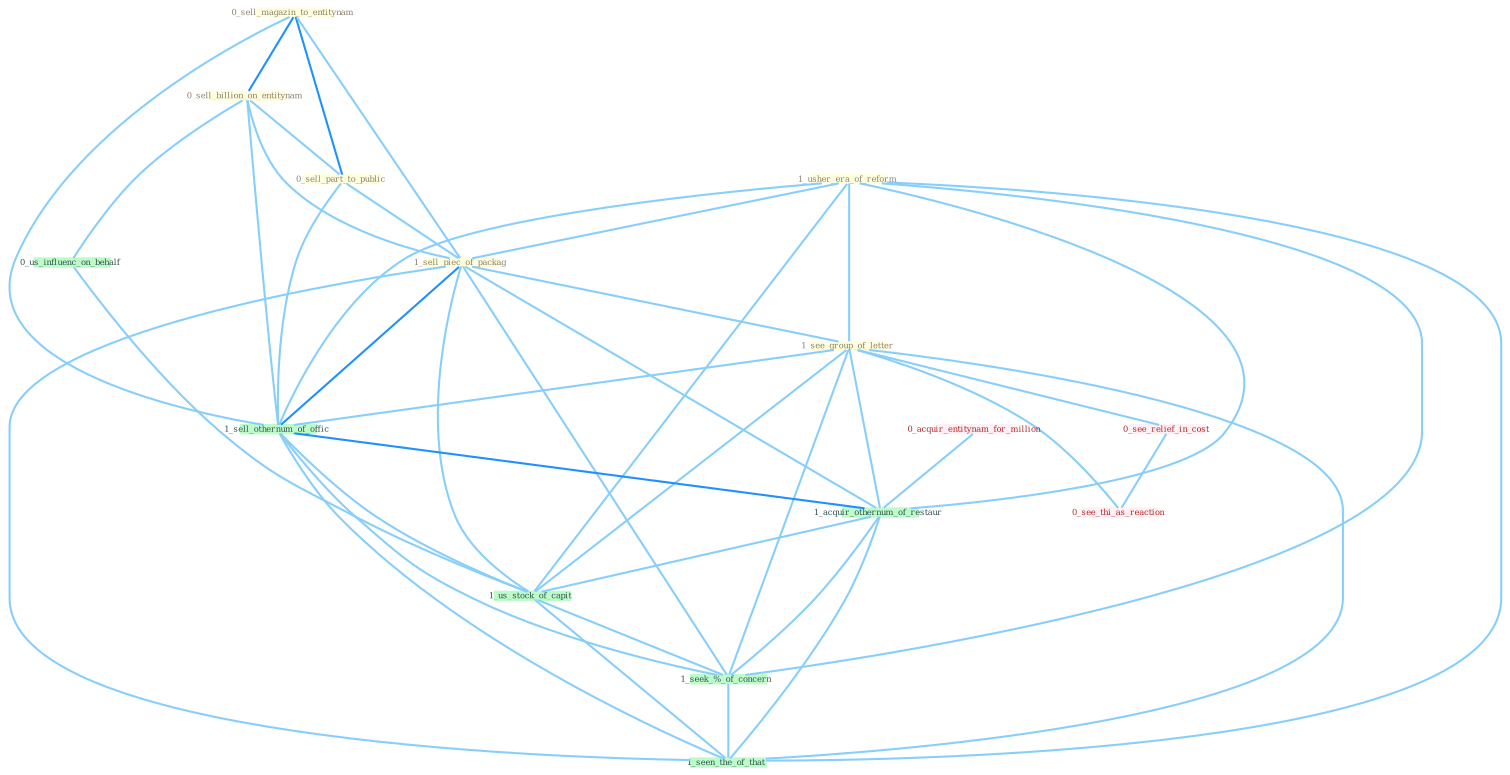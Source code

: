 Graph G{ 
    node
    [shape=polygon,style=filled,width=.5,height=.06,color="#BDFCC9",fixedsize=true,fontsize=4,
    fontcolor="#2f4f4f"];
    {node
    [color="#ffffe0", fontcolor="#8b7d6b"] "0_sell_magazin_to_entitynam " "0_sell_billion_on_entitynam " "1_usher_era_of_reform " "0_sell_part_to_public " "1_sell_piec_of_packag " "1_see_group_of_letter "}
{node [color="#fff0f5", fontcolor="#b22222"] "0_acquir_entitynam_for_million " "0_see_relief_in_cost " "0_see_thi_as_reaction "}
edge [color="#B0E2FF"];

	"0_sell_magazin_to_entitynam " -- "0_sell_billion_on_entitynam " [w="2", color="#1e90ff" , len=0.8];
	"0_sell_magazin_to_entitynam " -- "0_sell_part_to_public " [w="2", color="#1e90ff" , len=0.8];
	"0_sell_magazin_to_entitynam " -- "1_sell_piec_of_packag " [w="1", color="#87cefa" ];
	"0_sell_magazin_to_entitynam " -- "1_sell_othernum_of_offic " [w="1", color="#87cefa" ];
	"0_sell_billion_on_entitynam " -- "0_sell_part_to_public " [w="1", color="#87cefa" ];
	"0_sell_billion_on_entitynam " -- "1_sell_piec_of_packag " [w="1", color="#87cefa" ];
	"0_sell_billion_on_entitynam " -- "1_sell_othernum_of_offic " [w="1", color="#87cefa" ];
	"0_sell_billion_on_entitynam " -- "0_us_influenc_on_behalf " [w="1", color="#87cefa" ];
	"1_usher_era_of_reform " -- "1_sell_piec_of_packag " [w="1", color="#87cefa" ];
	"1_usher_era_of_reform " -- "1_see_group_of_letter " [w="1", color="#87cefa" ];
	"1_usher_era_of_reform " -- "1_sell_othernum_of_offic " [w="1", color="#87cefa" ];
	"1_usher_era_of_reform " -- "1_acquir_othernum_of_restaur " [w="1", color="#87cefa" ];
	"1_usher_era_of_reform " -- "1_us_stock_of_capit " [w="1", color="#87cefa" ];
	"1_usher_era_of_reform " -- "1_seek_%_of_concern " [w="1", color="#87cefa" ];
	"1_usher_era_of_reform " -- "1_seen_the_of_that " [w="1", color="#87cefa" ];
	"0_sell_part_to_public " -- "1_sell_piec_of_packag " [w="1", color="#87cefa" ];
	"0_sell_part_to_public " -- "1_sell_othernum_of_offic " [w="1", color="#87cefa" ];
	"1_sell_piec_of_packag " -- "1_see_group_of_letter " [w="1", color="#87cefa" ];
	"1_sell_piec_of_packag " -- "1_sell_othernum_of_offic " [w="2", color="#1e90ff" , len=0.8];
	"1_sell_piec_of_packag " -- "1_acquir_othernum_of_restaur " [w="1", color="#87cefa" ];
	"1_sell_piec_of_packag " -- "1_us_stock_of_capit " [w="1", color="#87cefa" ];
	"1_sell_piec_of_packag " -- "1_seek_%_of_concern " [w="1", color="#87cefa" ];
	"1_sell_piec_of_packag " -- "1_seen_the_of_that " [w="1", color="#87cefa" ];
	"1_see_group_of_letter " -- "1_sell_othernum_of_offic " [w="1", color="#87cefa" ];
	"1_see_group_of_letter " -- "0_see_relief_in_cost " [w="1", color="#87cefa" ];
	"1_see_group_of_letter " -- "0_see_thi_as_reaction " [w="1", color="#87cefa" ];
	"1_see_group_of_letter " -- "1_acquir_othernum_of_restaur " [w="1", color="#87cefa" ];
	"1_see_group_of_letter " -- "1_us_stock_of_capit " [w="1", color="#87cefa" ];
	"1_see_group_of_letter " -- "1_seek_%_of_concern " [w="1", color="#87cefa" ];
	"1_see_group_of_letter " -- "1_seen_the_of_that " [w="1", color="#87cefa" ];
	"0_acquir_entitynam_for_million " -- "1_acquir_othernum_of_restaur " [w="1", color="#87cefa" ];
	"1_sell_othernum_of_offic " -- "1_acquir_othernum_of_restaur " [w="2", color="#1e90ff" , len=0.8];
	"1_sell_othernum_of_offic " -- "1_us_stock_of_capit " [w="1", color="#87cefa" ];
	"1_sell_othernum_of_offic " -- "1_seek_%_of_concern " [w="1", color="#87cefa" ];
	"1_sell_othernum_of_offic " -- "1_seen_the_of_that " [w="1", color="#87cefa" ];
	"0_us_influenc_on_behalf " -- "1_us_stock_of_capit " [w="1", color="#87cefa" ];
	"0_see_relief_in_cost " -- "0_see_thi_as_reaction " [w="1", color="#87cefa" ];
	"1_acquir_othernum_of_restaur " -- "1_us_stock_of_capit " [w="1", color="#87cefa" ];
	"1_acquir_othernum_of_restaur " -- "1_seek_%_of_concern " [w="1", color="#87cefa" ];
	"1_acquir_othernum_of_restaur " -- "1_seen_the_of_that " [w="1", color="#87cefa" ];
	"1_us_stock_of_capit " -- "1_seek_%_of_concern " [w="1", color="#87cefa" ];
	"1_us_stock_of_capit " -- "1_seen_the_of_that " [w="1", color="#87cefa" ];
	"1_seek_%_of_concern " -- "1_seen_the_of_that " [w="1", color="#87cefa" ];
}